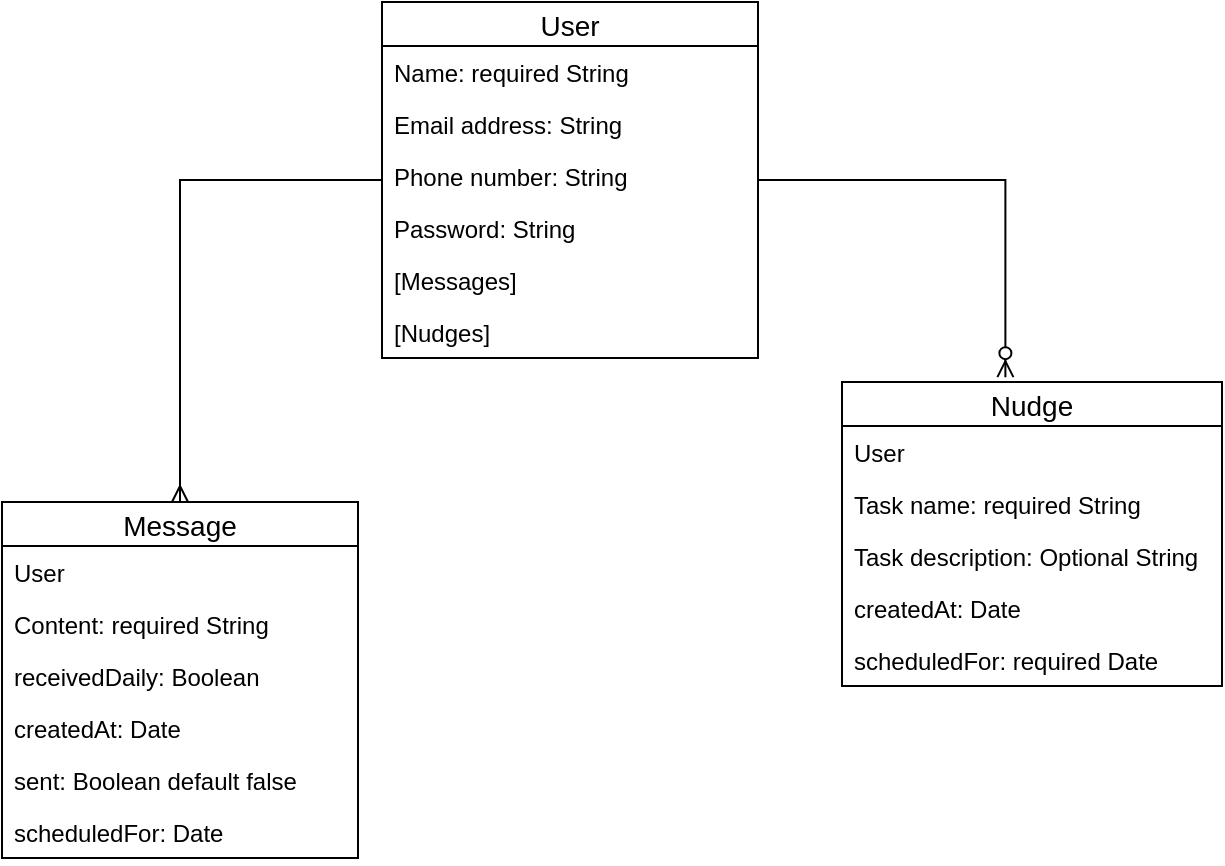 <mxfile version="13.1.3">
    <diagram id="6hGFLwfOUW9BJ-s0fimq" name="Page-1">
        <mxGraphModel dx="888" dy="679" grid="1" gridSize="10" guides="1" tooltips="1" connect="1" arrows="1" fold="1" page="1" pageScale="1" pageWidth="827" pageHeight="1169" math="0" shadow="0">
            <root>
                <mxCell id="0"/>
                <mxCell id="1" parent="0"/>
                <mxCell id="20" style="edgeStyle=orthogonalEdgeStyle;rounded=0;orthogonalLoop=1;jettySize=auto;html=1;endArrow=ERmany;endFill=0;" parent="1" source="2" target="9" edge="1">
                    <mxGeometry relative="1" as="geometry">
                        <mxPoint x="190" y="240" as="targetPoint"/>
                    </mxGeometry>
                </mxCell>
                <mxCell id="28" style="edgeStyle=orthogonalEdgeStyle;rounded=0;orthogonalLoop=1;jettySize=auto;html=1;entryX=0.43;entryY=-0.016;entryDx=0;entryDy=0;entryPerimeter=0;endArrow=ERzeroToMany;endFill=1;" parent="1" source="2" target="21" edge="1">
                    <mxGeometry relative="1" as="geometry">
                        <Array as="points">
                            <mxPoint x="632" y="189"/>
                        </Array>
                    </mxGeometry>
                </mxCell>
                <mxCell id="2" value="User" style="swimlane;fontStyle=0;childLayout=stackLayout;horizontal=1;startSize=22;horizontalStack=0;resizeParent=1;resizeParentMax=0;resizeLast=0;collapsible=1;marginBottom=0;align=center;fontSize=14;direction=east;" parent="1" vertex="1">
                    <mxGeometry x="320" y="100" width="188" height="178" as="geometry"/>
                </mxCell>
                <mxCell id="3" value="Name: required String" style="text;strokeColor=none;fillColor=none;spacingLeft=4;spacingRight=4;overflow=hidden;rotatable=0;points=[[0,0.5],[1,0.5]];portConstraint=eastwest;fontSize=12;" parent="2" vertex="1">
                    <mxGeometry y="22" width="188" height="26" as="geometry"/>
                </mxCell>
                <mxCell id="4" value="Email address: String" style="text;strokeColor=none;fillColor=none;spacingLeft=4;spacingRight=4;overflow=hidden;rotatable=0;points=[[0,0.5],[1,0.5]];portConstraint=eastwest;fontSize=12;" parent="2" vertex="1">
                    <mxGeometry y="48" width="188" height="26" as="geometry"/>
                </mxCell>
                <mxCell id="5" value="Phone number: String" style="text;strokeColor=none;fillColor=none;spacingLeft=4;spacingRight=4;overflow=hidden;rotatable=0;points=[[0,0.5],[1,0.5]];portConstraint=eastwest;fontSize=12;" parent="2" vertex="1">
                    <mxGeometry y="74" width="188" height="26" as="geometry"/>
                </mxCell>
                <mxCell id="8" value="Password: String" style="text;strokeColor=none;fillColor=none;spacingLeft=4;spacingRight=4;overflow=hidden;rotatable=0;points=[[0,0.5],[1,0.5]];portConstraint=eastwest;fontSize=12;" parent="2" vertex="1">
                    <mxGeometry y="100" width="188" height="26" as="geometry"/>
                </mxCell>
                <mxCell id="6" value="[Messages]" style="text;strokeColor=none;fillColor=none;spacingLeft=4;spacingRight=4;overflow=hidden;rotatable=0;points=[[0,0.5],[1,0.5]];portConstraint=eastwest;fontSize=12;" parent="2" vertex="1">
                    <mxGeometry y="126" width="188" height="26" as="geometry"/>
                </mxCell>
                <mxCell id="7" value="[Nudges]" style="text;strokeColor=none;fillColor=none;spacingLeft=4;spacingRight=4;overflow=hidden;rotatable=0;points=[[0,0.5],[1,0.5]];portConstraint=eastwest;fontSize=12;" parent="2" vertex="1">
                    <mxGeometry y="152" width="188" height="26" as="geometry"/>
                </mxCell>
                <mxCell id="9" value="Message" style="swimlane;fontStyle=0;childLayout=stackLayout;horizontal=1;startSize=22;horizontalStack=0;resizeParent=1;resizeParentMax=0;resizeLast=0;collapsible=1;marginBottom=0;align=center;fontSize=14;direction=east;" parent="1" vertex="1">
                    <mxGeometry x="130" y="350" width="178" height="178" as="geometry"/>
                </mxCell>
                <mxCell id="13" value="User" style="text;strokeColor=none;fillColor=none;spacingLeft=4;spacingRight=4;overflow=hidden;rotatable=0;points=[[0,0.5],[1,0.5]];portConstraint=eastwest;fontSize=12;" parent="9" vertex="1">
                    <mxGeometry y="22" width="178" height="26" as="geometry"/>
                </mxCell>
                <mxCell id="10" value="Content: required String" style="text;strokeColor=none;fillColor=none;spacingLeft=4;spacingRight=4;overflow=hidden;rotatable=0;points=[[0,0.5],[1,0.5]];portConstraint=eastwest;fontSize=12;" parent="9" vertex="1">
                    <mxGeometry y="48" width="178" height="26" as="geometry"/>
                </mxCell>
                <mxCell id="14" value="receivedDaily: Boolean" style="text;strokeColor=none;fillColor=none;spacingLeft=4;spacingRight=4;overflow=hidden;rotatable=0;points=[[0,0.5],[1,0.5]];portConstraint=eastwest;fontSize=12;" parent="9" vertex="1">
                    <mxGeometry y="74" width="178" height="26" as="geometry"/>
                </mxCell>
                <mxCell id="11" value="createdAt: Date" style="text;strokeColor=none;fillColor=none;spacingLeft=4;spacingRight=4;overflow=hidden;rotatable=0;points=[[0,0.5],[1,0.5]];portConstraint=eastwest;fontSize=12;" parent="9" vertex="1">
                    <mxGeometry y="100" width="178" height="26" as="geometry"/>
                </mxCell>
                <mxCell id="15" value="sent: Boolean default false" style="text;strokeColor=none;fillColor=none;spacingLeft=4;spacingRight=4;overflow=hidden;rotatable=0;points=[[0,0.5],[1,0.5]];portConstraint=eastwest;fontSize=12;" parent="9" vertex="1">
                    <mxGeometry y="126" width="178" height="26" as="geometry"/>
                </mxCell>
                <mxCell id="12" value="scheduledFor: Date" style="text;strokeColor=none;fillColor=none;spacingLeft=4;spacingRight=4;overflow=hidden;rotatable=0;points=[[0,0.5],[1,0.5]];portConstraint=eastwest;fontSize=12;" parent="9" vertex="1">
                    <mxGeometry y="152" width="178" height="26" as="geometry"/>
                </mxCell>
                <mxCell id="21" value="Nudge" style="swimlane;fontStyle=0;childLayout=stackLayout;horizontal=1;startSize=22;horizontalStack=0;resizeParent=1;resizeParentMax=0;resizeLast=0;collapsible=1;marginBottom=0;align=center;fontSize=14;" parent="1" vertex="1">
                    <mxGeometry x="550" y="290" width="190" height="152" as="geometry"/>
                </mxCell>
                <mxCell id="22" value="User" style="text;strokeColor=none;fillColor=none;spacingLeft=4;spacingRight=4;overflow=hidden;rotatable=0;points=[[0,0.5],[1,0.5]];portConstraint=eastwest;fontSize=12;" parent="21" vertex="1">
                    <mxGeometry y="22" width="190" height="26" as="geometry"/>
                </mxCell>
                <mxCell id="23" value="Task name: required String" style="text;strokeColor=none;fillColor=none;spacingLeft=4;spacingRight=4;overflow=hidden;rotatable=0;points=[[0,0.5],[1,0.5]];portConstraint=eastwest;fontSize=12;" parent="21" vertex="1">
                    <mxGeometry y="48" width="190" height="26" as="geometry"/>
                </mxCell>
                <mxCell id="24" value="Task description: Optional String" style="text;strokeColor=none;fillColor=none;spacingLeft=4;spacingRight=4;overflow=hidden;rotatable=0;points=[[0,0.5],[1,0.5]];portConstraint=eastwest;fontSize=12;" parent="21" vertex="1">
                    <mxGeometry y="74" width="190" height="26" as="geometry"/>
                </mxCell>
                <mxCell id="27" value="createdAt: Date" style="text;strokeColor=none;fillColor=none;spacingLeft=4;spacingRight=4;overflow=hidden;rotatable=0;points=[[0,0.5],[1,0.5]];portConstraint=eastwest;fontSize=12;" parent="21" vertex="1">
                    <mxGeometry y="100" width="190" height="26" as="geometry"/>
                </mxCell>
                <mxCell id="25" value="scheduledFor: required Date" style="text;strokeColor=none;fillColor=none;spacingLeft=4;spacingRight=4;overflow=hidden;rotatable=0;points=[[0,0.5],[1,0.5]];portConstraint=eastwest;fontSize=12;" parent="21" vertex="1">
                    <mxGeometry y="126" width="190" height="26" as="geometry"/>
                </mxCell>
            </root>
        </mxGraphModel>
    </diagram>
</mxfile>